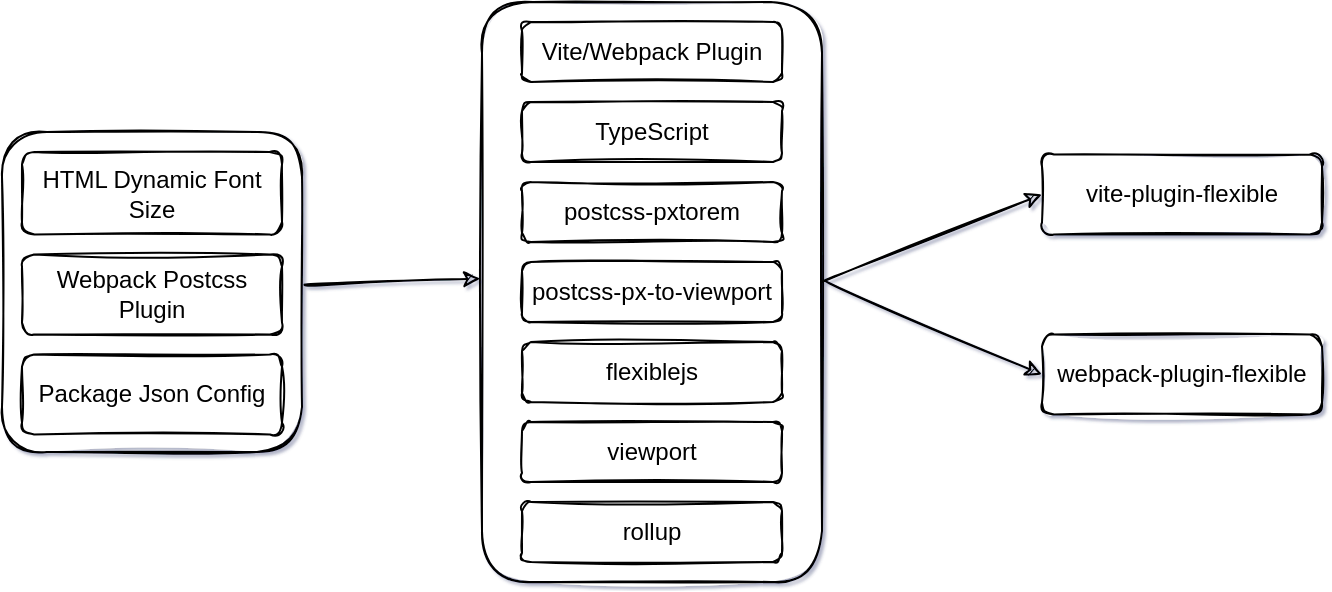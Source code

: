 <mxfile version="20.3.3" type="github">
  <diagram id="5TdfPBAJto_R0d6EPSnp" name="Page-1">
    <mxGraphModel dx="823" dy="563" grid="1" gridSize="10" guides="1" tooltips="1" connect="1" arrows="1" fold="1" page="1" pageScale="1" pageWidth="827" pageHeight="1169" background="none" math="0" shadow="1">
      <root>
        <mxCell id="0" />
        <mxCell id="1" parent="0" />
        <mxCell id="Q2Rz3FTj2OGucakjMRJu-3" value="" style="rounded=1;whiteSpace=wrap;html=1;sketch=1;" vertex="1" parent="1">
          <mxGeometry x="80" y="285" width="150" height="160" as="geometry" />
        </mxCell>
        <mxCell id="FUg5J9aVBCaIexgjL72Z-1" value="HTML Dynamic Font Size" style="rounded=1;whiteSpace=wrap;html=1;sketch=1;" parent="1" vertex="1">
          <mxGeometry x="90" y="295" width="130" height="41.25" as="geometry" />
        </mxCell>
        <mxCell id="FUg5J9aVBCaIexgjL72Z-2" value="Webpack Postcss Plugin" style="rounded=1;whiteSpace=wrap;html=1;sketch=1;" parent="1" vertex="1">
          <mxGeometry x="90" y="346.25" width="130" height="40" as="geometry" />
        </mxCell>
        <mxCell id="FUg5J9aVBCaIexgjL72Z-3" value="Package Json Config" style="rounded=1;whiteSpace=wrap;html=1;sketch=1;" parent="1" vertex="1">
          <mxGeometry x="90" y="396.25" width="130" height="40" as="geometry" />
        </mxCell>
        <mxCell id="FUg5J9aVBCaIexgjL72Z-4" value="" style="rounded=1;whiteSpace=wrap;html=1;sketch=1;" parent="1" vertex="1">
          <mxGeometry x="320" y="220" width="170" height="290" as="geometry" />
        </mxCell>
        <mxCell id="FUg5J9aVBCaIexgjL72Z-5" value="Vite/Webpack Plugin" style="rounded=1;whiteSpace=wrap;html=1;sketch=1;" parent="1" vertex="1">
          <mxGeometry x="340" y="230" width="130" height="30" as="geometry" />
        </mxCell>
        <mxCell id="FUg5J9aVBCaIexgjL72Z-6" value="TypeScript" style="rounded=1;whiteSpace=wrap;html=1;sketch=1;" parent="1" vertex="1">
          <mxGeometry x="340" y="270" width="130" height="30" as="geometry" />
        </mxCell>
        <mxCell id="FUg5J9aVBCaIexgjL72Z-7" value="postcss-pxtorem" style="rounded=1;whiteSpace=wrap;html=1;sketch=1;" parent="1" vertex="1">
          <mxGeometry x="340" y="310" width="130" height="30" as="geometry" />
        </mxCell>
        <mxCell id="FUg5J9aVBCaIexgjL72Z-8" value="postcss-px-to-viewport" style="rounded=1;whiteSpace=wrap;html=1;sketch=1;" parent="1" vertex="1">
          <mxGeometry x="340" y="350" width="130" height="30" as="geometry" />
        </mxCell>
        <mxCell id="FUg5J9aVBCaIexgjL72Z-9" value="flexiblejs" style="rounded=1;whiteSpace=wrap;html=1;sketch=1;" parent="1" vertex="1">
          <mxGeometry x="340" y="390" width="130" height="30" as="geometry" />
        </mxCell>
        <mxCell id="FUg5J9aVBCaIexgjL72Z-10" value="vite-plugin-flexible" style="rounded=1;whiteSpace=wrap;html=1;sketch=1;" parent="1" vertex="1">
          <mxGeometry x="600" y="296.25" width="140" height="40" as="geometry" />
        </mxCell>
        <mxCell id="FUg5J9aVBCaIexgjL72Z-11" value="webpack-plugin-flexible" style="rounded=1;whiteSpace=wrap;html=1;sketch=1;" parent="1" vertex="1">
          <mxGeometry x="600" y="386.25" width="140" height="40" as="geometry" />
        </mxCell>
        <mxCell id="FUg5J9aVBCaIexgjL72Z-12" value="viewport" style="rounded=1;whiteSpace=wrap;html=1;sketch=1;" parent="1" vertex="1">
          <mxGeometry x="340" y="430" width="130" height="30" as="geometry" />
        </mxCell>
        <mxCell id="FUg5J9aVBCaIexgjL72Z-13" value="" style="endArrow=classic;html=1;rounded=1;entryX=-0.005;entryY=0.477;entryDx=0;entryDy=0;entryPerimeter=0;sketch=1;curved=1;exitX=1.008;exitY=0.477;exitDx=0;exitDy=0;exitPerimeter=0;" parent="1" target="FUg5J9aVBCaIexgjL72Z-4" edge="1" source="Q2Rz3FTj2OGucakjMRJu-3">
          <mxGeometry width="50" height="50" relative="1" as="geometry">
            <mxPoint x="250" y="370" as="sourcePoint" />
            <mxPoint x="440" y="390" as="targetPoint" />
          </mxGeometry>
        </mxCell>
        <mxCell id="FUg5J9aVBCaIexgjL72Z-14" value="" style="endArrow=classic;html=1;rounded=1;entryX=0;entryY=0.5;entryDx=0;entryDy=0;sketch=1;curved=1;shadow=0;" parent="1" target="FUg5J9aVBCaIexgjL72Z-10" edge="1">
          <mxGeometry width="50" height="50" relative="1" as="geometry">
            <mxPoint x="490" y="360" as="sourcePoint" />
            <mxPoint x="578.95" y="360.097" as="targetPoint" />
          </mxGeometry>
        </mxCell>
        <mxCell id="FUg5J9aVBCaIexgjL72Z-15" value="" style="endArrow=classic;html=1;rounded=1;entryX=0;entryY=0.5;entryDx=0;entryDy=0;sketch=1;curved=1;exitX=1.01;exitY=0.481;exitDx=0;exitDy=0;exitPerimeter=0;" parent="1" target="FUg5J9aVBCaIexgjL72Z-11" edge="1" source="FUg5J9aVBCaIexgjL72Z-4">
          <mxGeometry width="50" height="50" relative="1" as="geometry">
            <mxPoint x="510" y="360" as="sourcePoint" />
            <mxPoint x="610" y="326.25" as="targetPoint" />
          </mxGeometry>
        </mxCell>
        <mxCell id="Q2Rz3FTj2OGucakjMRJu-2" value="rollup" style="rounded=1;whiteSpace=wrap;html=1;sketch=1;" vertex="1" parent="1">
          <mxGeometry x="340" y="470" width="130" height="30" as="geometry" />
        </mxCell>
      </root>
    </mxGraphModel>
  </diagram>
</mxfile>
